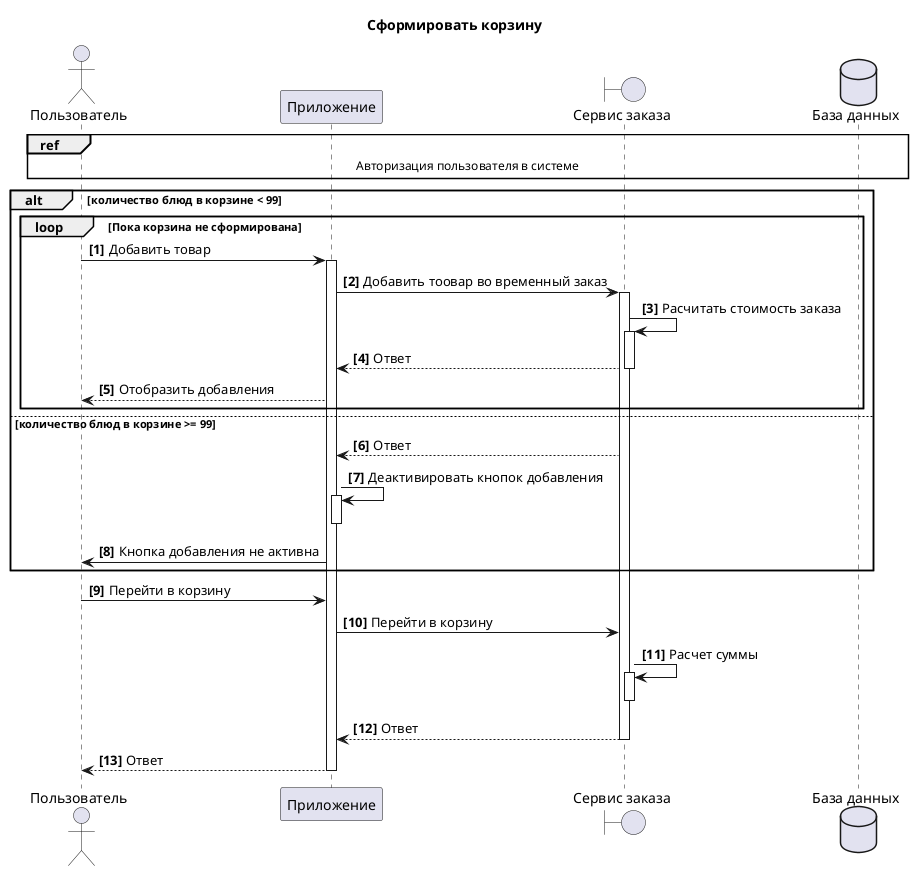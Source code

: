 @startuml
title Сформировать корзину
actor "Пользователь" as U 
participant  "Приложение" as A 
boundary "Сервис заказа" as S
dataBase "База данных" as DB 
autonumber "<b>[0]"  

ref over U,A,S,DB
Авторизация пользователя в системе
end ref

alt количество блюд в корзине < 99
loop Пока корзина не сформирована 
U->A++: Добавить товар 
A->S++: Добавить тоовар во временный заказ
S->S++: Расчитать стоимость заказа
S-->A--:Ответ
A-->U: Отобразить добавления
end
else количество блюд в корзине >= 99
S-->A:Ответ
A->A++: Деактивировать кнопок добавления
A--
A->U: Кнопка добавления не активна
end

U->A: Перейти в корзину 
A->S: Перейти в корзину
S->S++: Расчет суммы 
S--
return Ответ
return Ответ

@enduml
